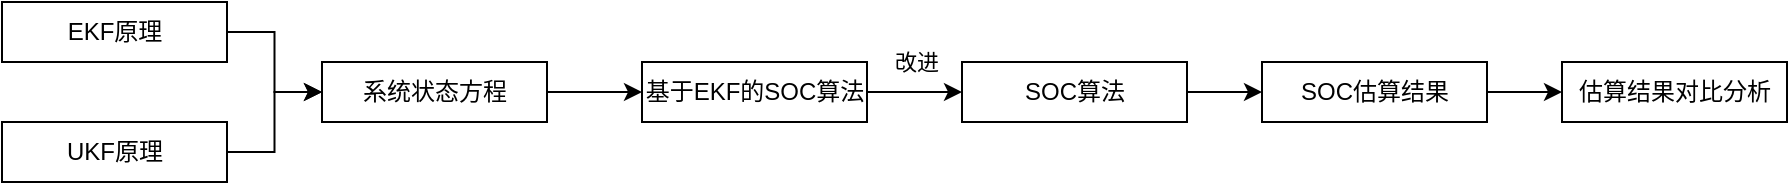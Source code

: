 <mxfile version="22.1.18" type="github">
  <diagram name="Page-1" id="4W3j2TJEjYVzAw-_i7c-">
    <mxGraphModel dx="2360" dy="953" grid="1" gridSize="10" guides="1" tooltips="1" connect="1" arrows="1" fold="1" page="1" pageScale="1" pageWidth="827" pageHeight="1169" math="0" shadow="0">
      <root>
        <mxCell id="0" />
        <mxCell id="1" parent="0" />
        <mxCell id="c7cEFS_KXJs2tT41TtGt-10" style="edgeStyle=orthogonalEdgeStyle;rounded=0;orthogonalLoop=1;jettySize=auto;html=1;exitX=1;exitY=0.5;exitDx=0;exitDy=0;entryX=0;entryY=0.5;entryDx=0;entryDy=0;" edge="1" parent="1" source="c7cEFS_KXJs2tT41TtGt-1" target="c7cEFS_KXJs2tT41TtGt-2">
          <mxGeometry relative="1" as="geometry" />
        </mxCell>
        <mxCell id="c7cEFS_KXJs2tT41TtGt-1" value="EKF原理" style="rounded=0;whiteSpace=wrap;html=1;rotation=0;" vertex="1" parent="1">
          <mxGeometry x="-800" y="460" width="112.5" height="30" as="geometry" />
        </mxCell>
        <mxCell id="c7cEFS_KXJs2tT41TtGt-13" style="edgeStyle=orthogonalEdgeStyle;rounded=0;orthogonalLoop=1;jettySize=auto;html=1;exitX=1;exitY=0.5;exitDx=0;exitDy=0;entryX=0;entryY=0.5;entryDx=0;entryDy=0;" edge="1" parent="1" source="c7cEFS_KXJs2tT41TtGt-2" target="c7cEFS_KXJs2tT41TtGt-4">
          <mxGeometry relative="1" as="geometry" />
        </mxCell>
        <mxCell id="c7cEFS_KXJs2tT41TtGt-2" value="系统状态方程" style="rounded=0;whiteSpace=wrap;html=1;rotation=0;" vertex="1" parent="1">
          <mxGeometry x="-640" y="490" width="112.5" height="30" as="geometry" />
        </mxCell>
        <mxCell id="c7cEFS_KXJs2tT41TtGt-12" style="edgeStyle=orthogonalEdgeStyle;rounded=0;orthogonalLoop=1;jettySize=auto;html=1;exitX=1;exitY=0.5;exitDx=0;exitDy=0;entryX=0;entryY=0.5;entryDx=0;entryDy=0;" edge="1" parent="1" source="c7cEFS_KXJs2tT41TtGt-3" target="c7cEFS_KXJs2tT41TtGt-2">
          <mxGeometry relative="1" as="geometry" />
        </mxCell>
        <mxCell id="c7cEFS_KXJs2tT41TtGt-3" value="UKF原理" style="rounded=0;whiteSpace=wrap;html=1;rotation=0;" vertex="1" parent="1">
          <mxGeometry x="-800" y="520" width="112.5" height="30" as="geometry" />
        </mxCell>
        <mxCell id="c7cEFS_KXJs2tT41TtGt-6" style="edgeStyle=orthogonalEdgeStyle;rounded=0;orthogonalLoop=1;jettySize=auto;html=1;exitX=1;exitY=0.5;exitDx=0;exitDy=0;entryX=0;entryY=0.5;entryDx=0;entryDy=0;" edge="1" parent="1" source="c7cEFS_KXJs2tT41TtGt-4" target="c7cEFS_KXJs2tT41TtGt-5">
          <mxGeometry relative="1" as="geometry" />
        </mxCell>
        <mxCell id="c7cEFS_KXJs2tT41TtGt-7" value="改进" style="edgeLabel;html=1;align=center;verticalAlign=middle;resizable=0;points=[];" vertex="1" connectable="0" parent="c7cEFS_KXJs2tT41TtGt-6">
          <mxGeometry x="-0.009" y="3" relative="1" as="geometry">
            <mxPoint x="1" y="-12" as="offset" />
          </mxGeometry>
        </mxCell>
        <mxCell id="c7cEFS_KXJs2tT41TtGt-4" value="基于EKF的SOC算法" style="rounded=0;whiteSpace=wrap;html=1;rotation=0;" vertex="1" parent="1">
          <mxGeometry x="-480" y="490" width="112.5" height="30" as="geometry" />
        </mxCell>
        <mxCell id="c7cEFS_KXJs2tT41TtGt-14" value="" style="edgeStyle=orthogonalEdgeStyle;rounded=0;orthogonalLoop=1;jettySize=auto;html=1;" edge="1" parent="1" source="c7cEFS_KXJs2tT41TtGt-5" target="c7cEFS_KXJs2tT41TtGt-8">
          <mxGeometry relative="1" as="geometry" />
        </mxCell>
        <mxCell id="c7cEFS_KXJs2tT41TtGt-5" value="SOC算法" style="rounded=0;whiteSpace=wrap;html=1;rotation=0;" vertex="1" parent="1">
          <mxGeometry x="-320" y="490" width="112.5" height="30" as="geometry" />
        </mxCell>
        <mxCell id="c7cEFS_KXJs2tT41TtGt-15" value="" style="edgeStyle=orthogonalEdgeStyle;rounded=0;orthogonalLoop=1;jettySize=auto;html=1;" edge="1" parent="1" source="c7cEFS_KXJs2tT41TtGt-8" target="c7cEFS_KXJs2tT41TtGt-9">
          <mxGeometry relative="1" as="geometry" />
        </mxCell>
        <mxCell id="c7cEFS_KXJs2tT41TtGt-8" value="SOC估算结果" style="rounded=0;whiteSpace=wrap;html=1;rotation=0;" vertex="1" parent="1">
          <mxGeometry x="-170" y="490" width="112.5" height="30" as="geometry" />
        </mxCell>
        <mxCell id="c7cEFS_KXJs2tT41TtGt-9" value="估算结果对比分析" style="rounded=0;whiteSpace=wrap;html=1;rotation=0;" vertex="1" parent="1">
          <mxGeometry x="-20" y="490" width="112.5" height="30" as="geometry" />
        </mxCell>
      </root>
    </mxGraphModel>
  </diagram>
</mxfile>
